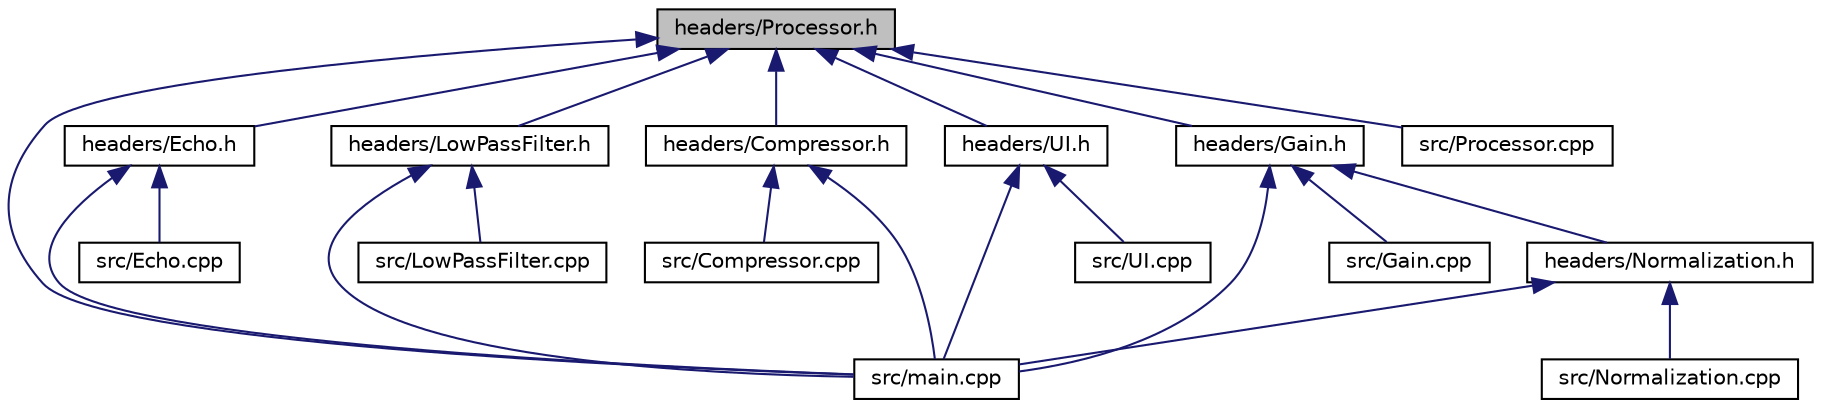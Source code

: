 digraph "headers/Processor.h"
{
 // LATEX_PDF_SIZE
  edge [fontname="Helvetica",fontsize="10",labelfontname="Helvetica",labelfontsize="10"];
  node [fontname="Helvetica",fontsize="10",shape=record];
  Node1 [label="headers/Processor.h",height=0.2,width=0.4,color="black", fillcolor="grey75", style="filled", fontcolor="black",tooltip=" "];
  Node1 -> Node2 [dir="back",color="midnightblue",fontsize="10",style="solid"];
  Node2 [label="headers/Compressor.h",height=0.2,width=0.4,color="black", fillcolor="white", style="filled",URL="$d4/da7/Compressor_8h.html",tooltip=" "];
  Node2 -> Node3 [dir="back",color="midnightblue",fontsize="10",style="solid"];
  Node3 [label="src/Compressor.cpp",height=0.2,width=0.4,color="black", fillcolor="white", style="filled",URL="$d9/d46/Compressor_8cpp.html",tooltip=" "];
  Node2 -> Node4 [dir="back",color="midnightblue",fontsize="10",style="solid"];
  Node4 [label="src/main.cpp",height=0.2,width=0.4,color="black", fillcolor="white", style="filled",URL="$df/d0a/main_8cpp.html",tooltip="Main."];
  Node1 -> Node5 [dir="back",color="midnightblue",fontsize="10",style="solid"];
  Node5 [label="headers/Echo.h",height=0.2,width=0.4,color="black", fillcolor="white", style="filled",URL="$d8/dd9/Echo_8h.html",tooltip=" "];
  Node5 -> Node6 [dir="back",color="midnightblue",fontsize="10",style="solid"];
  Node6 [label="src/Echo.cpp",height=0.2,width=0.4,color="black", fillcolor="white", style="filled",URL="$d8/d64/Echo_8cpp.html",tooltip=" "];
  Node5 -> Node4 [dir="back",color="midnightblue",fontsize="10",style="solid"];
  Node1 -> Node7 [dir="back",color="midnightblue",fontsize="10",style="solid"];
  Node7 [label="headers/Gain.h",height=0.2,width=0.4,color="black", fillcolor="white", style="filled",URL="$dc/d03/Gain_8h.html",tooltip=" "];
  Node7 -> Node8 [dir="back",color="midnightblue",fontsize="10",style="solid"];
  Node8 [label="src/Gain.cpp",height=0.2,width=0.4,color="black", fillcolor="white", style="filled",URL="$d7/dae/Gain_8cpp.html",tooltip=" "];
  Node7 -> Node9 [dir="back",color="midnightblue",fontsize="10",style="solid"];
  Node9 [label="headers/Normalization.h",height=0.2,width=0.4,color="black", fillcolor="white", style="filled",URL="$d9/dd9/Normalization_8h.html",tooltip=" "];
  Node9 -> Node4 [dir="back",color="midnightblue",fontsize="10",style="solid"];
  Node9 -> Node10 [dir="back",color="midnightblue",fontsize="10",style="solid"];
  Node10 [label="src/Normalization.cpp",height=0.2,width=0.4,color="black", fillcolor="white", style="filled",URL="$d4/de1/Normalization_8cpp.html",tooltip=" "];
  Node7 -> Node4 [dir="back",color="midnightblue",fontsize="10",style="solid"];
  Node1 -> Node11 [dir="back",color="midnightblue",fontsize="10",style="solid"];
  Node11 [label="headers/LowPassFilter.h",height=0.2,width=0.4,color="black", fillcolor="white", style="filled",URL="$df/d02/LowPassFilter_8h.html",tooltip=" "];
  Node11 -> Node12 [dir="back",color="midnightblue",fontsize="10",style="solid"];
  Node12 [label="src/LowPassFilter.cpp",height=0.2,width=0.4,color="black", fillcolor="white", style="filled",URL="$d6/d91/LowPassFilter_8cpp.html",tooltip=" "];
  Node11 -> Node4 [dir="back",color="midnightblue",fontsize="10",style="solid"];
  Node1 -> Node13 [dir="back",color="midnightblue",fontsize="10",style="solid"];
  Node13 [label="headers/UI.h",height=0.2,width=0.4,color="black", fillcolor="white", style="filled",URL="$d7/d23/UI_8h.html",tooltip=" "];
  Node13 -> Node4 [dir="back",color="midnightblue",fontsize="10",style="solid"];
  Node13 -> Node14 [dir="back",color="midnightblue",fontsize="10",style="solid"];
  Node14 [label="src/UI.cpp",height=0.2,width=0.4,color="black", fillcolor="white", style="filled",URL="$d6/d50/UI_8cpp.html",tooltip=" "];
  Node1 -> Node4 [dir="back",color="midnightblue",fontsize="10",style="solid"];
  Node1 -> Node15 [dir="back",color="midnightblue",fontsize="10",style="solid"];
  Node15 [label="src/Processor.cpp",height=0.2,width=0.4,color="black", fillcolor="white", style="filled",URL="$d6/d69/Processor_8cpp.html",tooltip=" "];
}
